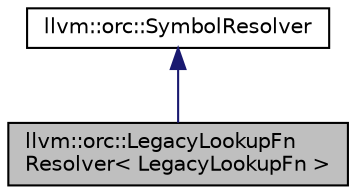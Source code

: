 digraph "llvm::orc::LegacyLookupFnResolver&lt; LegacyLookupFn &gt;"
{
 // LATEX_PDF_SIZE
  bgcolor="transparent";
  edge [fontname="Helvetica",fontsize="10",labelfontname="Helvetica",labelfontsize="10"];
  node [fontname="Helvetica",fontsize="10",shape="box"];
  Node1 [label="llvm::orc::LegacyLookupFn\lResolver\< LegacyLookupFn \>",height=0.2,width=0.4,color="black", fillcolor="grey75", style="filled", fontcolor="black",tooltip="An ORC SymbolResolver implementation that uses a legacy findSymbol-like function to perform lookup;."];
  Node2 -> Node1 [dir="back",color="midnightblue",fontsize="10",style="solid",fontname="Helvetica"];
  Node2 [label="llvm::orc::SymbolResolver",height=0.2,width=0.4,color="black",URL="$classllvm_1_1orc_1_1SymbolResolver.html",tooltip="SymbolResolver is a composable interface for looking up symbol flags and addresses using the Asynchro..."];
}
